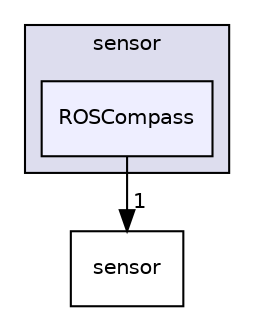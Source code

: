 digraph "/root/scrimmage/scrimmage/include/scrimmage/plugins/sensor/ROSCompass" {
  compound=true
  node [ fontsize="10", fontname="Helvetica"];
  edge [ labelfontsize="10", labelfontname="Helvetica"];
  subgraph clusterdir_000479e1305f0edebbccb6008dd63eeb {
    graph [ bgcolor="#ddddee", pencolor="black", label="sensor" fontname="Helvetica", fontsize="10", URL="dir_000479e1305f0edebbccb6008dd63eeb.html"]
  dir_01923ae966522ff0d7a1fd432d2d008b [shape=box, label="ROSCompass", style="filled", fillcolor="#eeeeff", pencolor="black", URL="dir_01923ae966522ff0d7a1fd432d2d008b.html"];
  }
  dir_e87096b61398b9a30229e95697b76c91 [shape=box label="sensor" URL="dir_e87096b61398b9a30229e95697b76c91.html"];
  dir_01923ae966522ff0d7a1fd432d2d008b->dir_e87096b61398b9a30229e95697b76c91 [headlabel="1", labeldistance=1.5 headhref="dir_000144_000150.html"];
}
